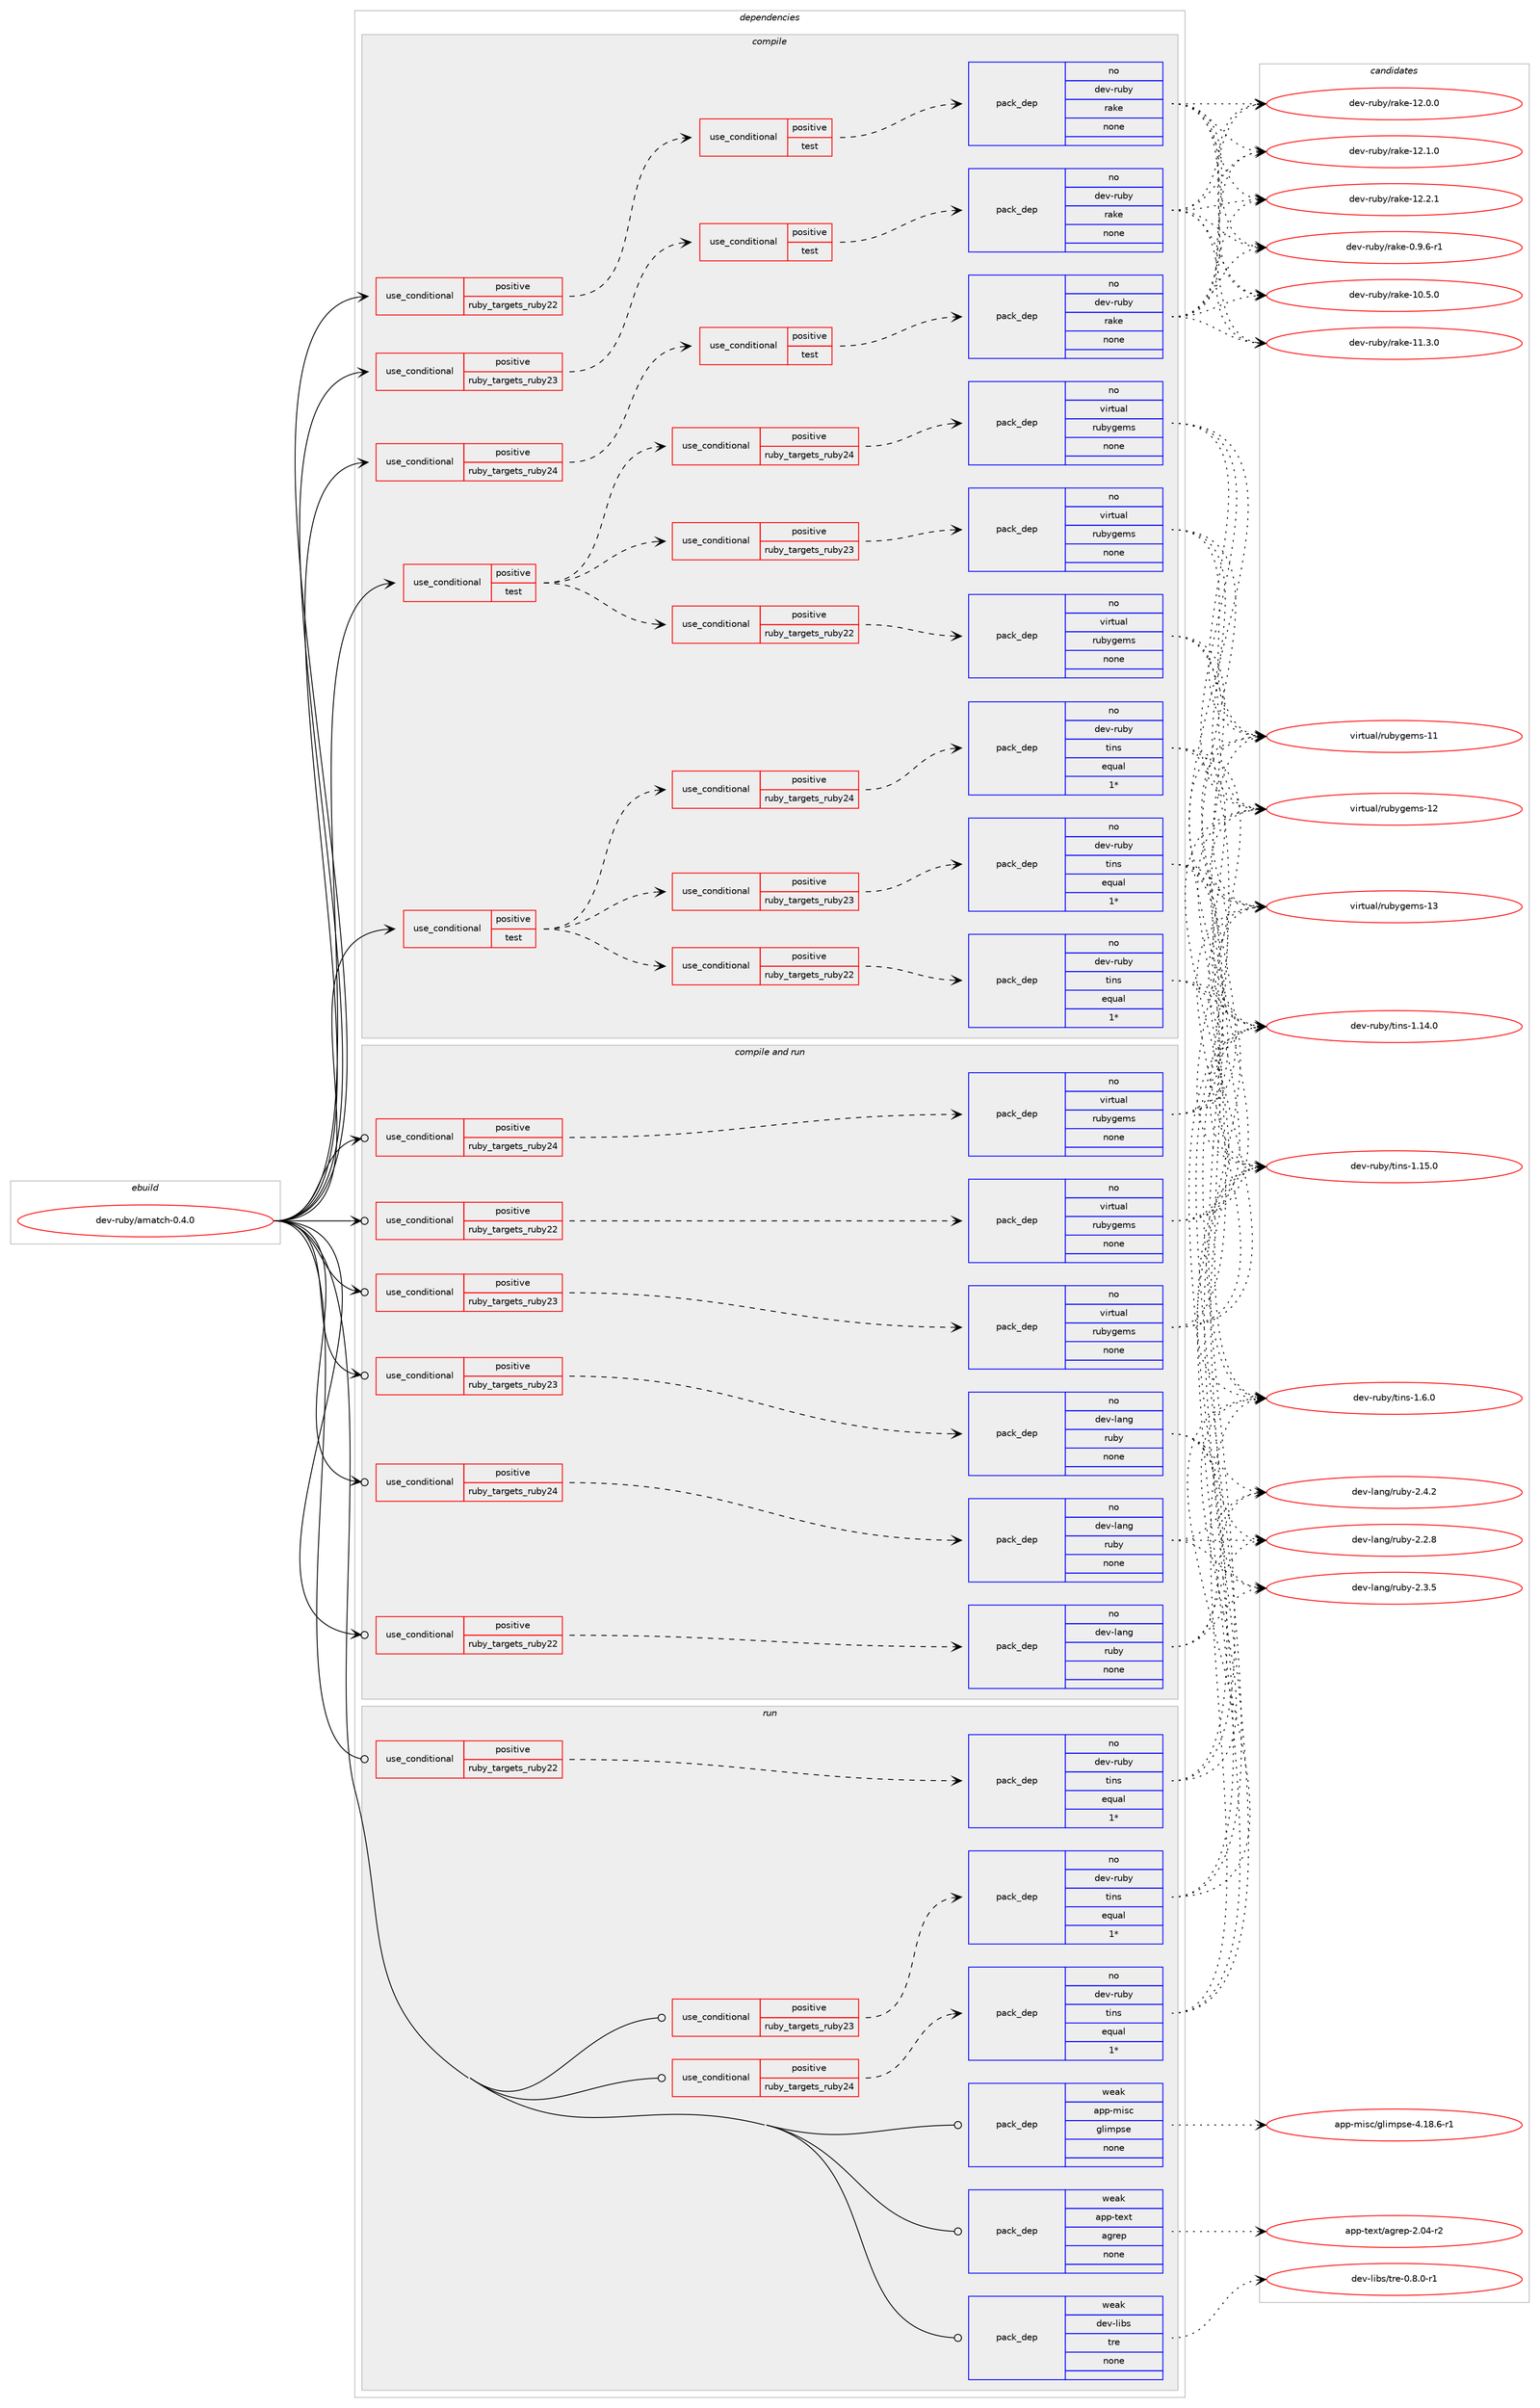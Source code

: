 digraph prolog {

# *************
# Graph options
# *************

newrank=true;
concentrate=true;
compound=true;
graph [rankdir=LR,fontname=Helvetica,fontsize=10,ranksep=1.5];#, ranksep=2.5, nodesep=0.2];
edge  [arrowhead=vee];
node  [fontname=Helvetica,fontsize=10];

# **********
# The ebuild
# **********

subgraph cluster_leftcol {
color=gray;
rank=same;
label=<<i>ebuild</i>>;
id [label="dev-ruby/amatch-0.4.0", color=red, width=4, href="../dev-ruby/amatch-0.4.0.svg"];
}

# ****************
# The dependencies
# ****************

subgraph cluster_midcol {
color=gray;
label=<<i>dependencies</i>>;
subgraph cluster_compile {
fillcolor="#eeeeee";
style=filled;
label=<<i>compile</i>>;
subgraph cond51195 {
dependency227379 [label=<<TABLE BORDER="0" CELLBORDER="1" CELLSPACING="0" CELLPADDING="4"><TR><TD ROWSPAN="3" CELLPADDING="10">use_conditional</TD></TR><TR><TD>positive</TD></TR><TR><TD>ruby_targets_ruby22</TD></TR></TABLE>>, shape=none, color=red];
subgraph cond51196 {
dependency227380 [label=<<TABLE BORDER="0" CELLBORDER="1" CELLSPACING="0" CELLPADDING="4"><TR><TD ROWSPAN="3" CELLPADDING="10">use_conditional</TD></TR><TR><TD>positive</TD></TR><TR><TD>test</TD></TR></TABLE>>, shape=none, color=red];
subgraph pack172126 {
dependency227381 [label=<<TABLE BORDER="0" CELLBORDER="1" CELLSPACING="0" CELLPADDING="4" WIDTH="220"><TR><TD ROWSPAN="6" CELLPADDING="30">pack_dep</TD></TR><TR><TD WIDTH="110">no</TD></TR><TR><TD>dev-ruby</TD></TR><TR><TD>rake</TD></TR><TR><TD>none</TD></TR><TR><TD></TD></TR></TABLE>>, shape=none, color=blue];
}
dependency227380:e -> dependency227381:w [weight=20,style="dashed",arrowhead="vee"];
}
dependency227379:e -> dependency227380:w [weight=20,style="dashed",arrowhead="vee"];
}
id:e -> dependency227379:w [weight=20,style="solid",arrowhead="vee"];
subgraph cond51197 {
dependency227382 [label=<<TABLE BORDER="0" CELLBORDER="1" CELLSPACING="0" CELLPADDING="4"><TR><TD ROWSPAN="3" CELLPADDING="10">use_conditional</TD></TR><TR><TD>positive</TD></TR><TR><TD>ruby_targets_ruby23</TD></TR></TABLE>>, shape=none, color=red];
subgraph cond51198 {
dependency227383 [label=<<TABLE BORDER="0" CELLBORDER="1" CELLSPACING="0" CELLPADDING="4"><TR><TD ROWSPAN="3" CELLPADDING="10">use_conditional</TD></TR><TR><TD>positive</TD></TR><TR><TD>test</TD></TR></TABLE>>, shape=none, color=red];
subgraph pack172127 {
dependency227384 [label=<<TABLE BORDER="0" CELLBORDER="1" CELLSPACING="0" CELLPADDING="4" WIDTH="220"><TR><TD ROWSPAN="6" CELLPADDING="30">pack_dep</TD></TR><TR><TD WIDTH="110">no</TD></TR><TR><TD>dev-ruby</TD></TR><TR><TD>rake</TD></TR><TR><TD>none</TD></TR><TR><TD></TD></TR></TABLE>>, shape=none, color=blue];
}
dependency227383:e -> dependency227384:w [weight=20,style="dashed",arrowhead="vee"];
}
dependency227382:e -> dependency227383:w [weight=20,style="dashed",arrowhead="vee"];
}
id:e -> dependency227382:w [weight=20,style="solid",arrowhead="vee"];
subgraph cond51199 {
dependency227385 [label=<<TABLE BORDER="0" CELLBORDER="1" CELLSPACING="0" CELLPADDING="4"><TR><TD ROWSPAN="3" CELLPADDING="10">use_conditional</TD></TR><TR><TD>positive</TD></TR><TR><TD>ruby_targets_ruby24</TD></TR></TABLE>>, shape=none, color=red];
subgraph cond51200 {
dependency227386 [label=<<TABLE BORDER="0" CELLBORDER="1" CELLSPACING="0" CELLPADDING="4"><TR><TD ROWSPAN="3" CELLPADDING="10">use_conditional</TD></TR><TR><TD>positive</TD></TR><TR><TD>test</TD></TR></TABLE>>, shape=none, color=red];
subgraph pack172128 {
dependency227387 [label=<<TABLE BORDER="0" CELLBORDER="1" CELLSPACING="0" CELLPADDING="4" WIDTH="220"><TR><TD ROWSPAN="6" CELLPADDING="30">pack_dep</TD></TR><TR><TD WIDTH="110">no</TD></TR><TR><TD>dev-ruby</TD></TR><TR><TD>rake</TD></TR><TR><TD>none</TD></TR><TR><TD></TD></TR></TABLE>>, shape=none, color=blue];
}
dependency227386:e -> dependency227387:w [weight=20,style="dashed",arrowhead="vee"];
}
dependency227385:e -> dependency227386:w [weight=20,style="dashed",arrowhead="vee"];
}
id:e -> dependency227385:w [weight=20,style="solid",arrowhead="vee"];
subgraph cond51201 {
dependency227388 [label=<<TABLE BORDER="0" CELLBORDER="1" CELLSPACING="0" CELLPADDING="4"><TR><TD ROWSPAN="3" CELLPADDING="10">use_conditional</TD></TR><TR><TD>positive</TD></TR><TR><TD>test</TD></TR></TABLE>>, shape=none, color=red];
subgraph cond51202 {
dependency227389 [label=<<TABLE BORDER="0" CELLBORDER="1" CELLSPACING="0" CELLPADDING="4"><TR><TD ROWSPAN="3" CELLPADDING="10">use_conditional</TD></TR><TR><TD>positive</TD></TR><TR><TD>ruby_targets_ruby22</TD></TR></TABLE>>, shape=none, color=red];
subgraph pack172129 {
dependency227390 [label=<<TABLE BORDER="0" CELLBORDER="1" CELLSPACING="0" CELLPADDING="4" WIDTH="220"><TR><TD ROWSPAN="6" CELLPADDING="30">pack_dep</TD></TR><TR><TD WIDTH="110">no</TD></TR><TR><TD>dev-ruby</TD></TR><TR><TD>tins</TD></TR><TR><TD>equal</TD></TR><TR><TD>1*</TD></TR></TABLE>>, shape=none, color=blue];
}
dependency227389:e -> dependency227390:w [weight=20,style="dashed",arrowhead="vee"];
}
dependency227388:e -> dependency227389:w [weight=20,style="dashed",arrowhead="vee"];
subgraph cond51203 {
dependency227391 [label=<<TABLE BORDER="0" CELLBORDER="1" CELLSPACING="0" CELLPADDING="4"><TR><TD ROWSPAN="3" CELLPADDING="10">use_conditional</TD></TR><TR><TD>positive</TD></TR><TR><TD>ruby_targets_ruby23</TD></TR></TABLE>>, shape=none, color=red];
subgraph pack172130 {
dependency227392 [label=<<TABLE BORDER="0" CELLBORDER="1" CELLSPACING="0" CELLPADDING="4" WIDTH="220"><TR><TD ROWSPAN="6" CELLPADDING="30">pack_dep</TD></TR><TR><TD WIDTH="110">no</TD></TR><TR><TD>dev-ruby</TD></TR><TR><TD>tins</TD></TR><TR><TD>equal</TD></TR><TR><TD>1*</TD></TR></TABLE>>, shape=none, color=blue];
}
dependency227391:e -> dependency227392:w [weight=20,style="dashed",arrowhead="vee"];
}
dependency227388:e -> dependency227391:w [weight=20,style="dashed",arrowhead="vee"];
subgraph cond51204 {
dependency227393 [label=<<TABLE BORDER="0" CELLBORDER="1" CELLSPACING="0" CELLPADDING="4"><TR><TD ROWSPAN="3" CELLPADDING="10">use_conditional</TD></TR><TR><TD>positive</TD></TR><TR><TD>ruby_targets_ruby24</TD></TR></TABLE>>, shape=none, color=red];
subgraph pack172131 {
dependency227394 [label=<<TABLE BORDER="0" CELLBORDER="1" CELLSPACING="0" CELLPADDING="4" WIDTH="220"><TR><TD ROWSPAN="6" CELLPADDING="30">pack_dep</TD></TR><TR><TD WIDTH="110">no</TD></TR><TR><TD>dev-ruby</TD></TR><TR><TD>tins</TD></TR><TR><TD>equal</TD></TR><TR><TD>1*</TD></TR></TABLE>>, shape=none, color=blue];
}
dependency227393:e -> dependency227394:w [weight=20,style="dashed",arrowhead="vee"];
}
dependency227388:e -> dependency227393:w [weight=20,style="dashed",arrowhead="vee"];
}
id:e -> dependency227388:w [weight=20,style="solid",arrowhead="vee"];
subgraph cond51205 {
dependency227395 [label=<<TABLE BORDER="0" CELLBORDER="1" CELLSPACING="0" CELLPADDING="4"><TR><TD ROWSPAN="3" CELLPADDING="10">use_conditional</TD></TR><TR><TD>positive</TD></TR><TR><TD>test</TD></TR></TABLE>>, shape=none, color=red];
subgraph cond51206 {
dependency227396 [label=<<TABLE BORDER="0" CELLBORDER="1" CELLSPACING="0" CELLPADDING="4"><TR><TD ROWSPAN="3" CELLPADDING="10">use_conditional</TD></TR><TR><TD>positive</TD></TR><TR><TD>ruby_targets_ruby22</TD></TR></TABLE>>, shape=none, color=red];
subgraph pack172132 {
dependency227397 [label=<<TABLE BORDER="0" CELLBORDER="1" CELLSPACING="0" CELLPADDING="4" WIDTH="220"><TR><TD ROWSPAN="6" CELLPADDING="30">pack_dep</TD></TR><TR><TD WIDTH="110">no</TD></TR><TR><TD>virtual</TD></TR><TR><TD>rubygems</TD></TR><TR><TD>none</TD></TR><TR><TD></TD></TR></TABLE>>, shape=none, color=blue];
}
dependency227396:e -> dependency227397:w [weight=20,style="dashed",arrowhead="vee"];
}
dependency227395:e -> dependency227396:w [weight=20,style="dashed",arrowhead="vee"];
subgraph cond51207 {
dependency227398 [label=<<TABLE BORDER="0" CELLBORDER="1" CELLSPACING="0" CELLPADDING="4"><TR><TD ROWSPAN="3" CELLPADDING="10">use_conditional</TD></TR><TR><TD>positive</TD></TR><TR><TD>ruby_targets_ruby23</TD></TR></TABLE>>, shape=none, color=red];
subgraph pack172133 {
dependency227399 [label=<<TABLE BORDER="0" CELLBORDER="1" CELLSPACING="0" CELLPADDING="4" WIDTH="220"><TR><TD ROWSPAN="6" CELLPADDING="30">pack_dep</TD></TR><TR><TD WIDTH="110">no</TD></TR><TR><TD>virtual</TD></TR><TR><TD>rubygems</TD></TR><TR><TD>none</TD></TR><TR><TD></TD></TR></TABLE>>, shape=none, color=blue];
}
dependency227398:e -> dependency227399:w [weight=20,style="dashed",arrowhead="vee"];
}
dependency227395:e -> dependency227398:w [weight=20,style="dashed",arrowhead="vee"];
subgraph cond51208 {
dependency227400 [label=<<TABLE BORDER="0" CELLBORDER="1" CELLSPACING="0" CELLPADDING="4"><TR><TD ROWSPAN="3" CELLPADDING="10">use_conditional</TD></TR><TR><TD>positive</TD></TR><TR><TD>ruby_targets_ruby24</TD></TR></TABLE>>, shape=none, color=red];
subgraph pack172134 {
dependency227401 [label=<<TABLE BORDER="0" CELLBORDER="1" CELLSPACING="0" CELLPADDING="4" WIDTH="220"><TR><TD ROWSPAN="6" CELLPADDING="30">pack_dep</TD></TR><TR><TD WIDTH="110">no</TD></TR><TR><TD>virtual</TD></TR><TR><TD>rubygems</TD></TR><TR><TD>none</TD></TR><TR><TD></TD></TR></TABLE>>, shape=none, color=blue];
}
dependency227400:e -> dependency227401:w [weight=20,style="dashed",arrowhead="vee"];
}
dependency227395:e -> dependency227400:w [weight=20,style="dashed",arrowhead="vee"];
}
id:e -> dependency227395:w [weight=20,style="solid",arrowhead="vee"];
}
subgraph cluster_compileandrun {
fillcolor="#eeeeee";
style=filled;
label=<<i>compile and run</i>>;
subgraph cond51209 {
dependency227402 [label=<<TABLE BORDER="0" CELLBORDER="1" CELLSPACING="0" CELLPADDING="4"><TR><TD ROWSPAN="3" CELLPADDING="10">use_conditional</TD></TR><TR><TD>positive</TD></TR><TR><TD>ruby_targets_ruby22</TD></TR></TABLE>>, shape=none, color=red];
subgraph pack172135 {
dependency227403 [label=<<TABLE BORDER="0" CELLBORDER="1" CELLSPACING="0" CELLPADDING="4" WIDTH="220"><TR><TD ROWSPAN="6" CELLPADDING="30">pack_dep</TD></TR><TR><TD WIDTH="110">no</TD></TR><TR><TD>dev-lang</TD></TR><TR><TD>ruby</TD></TR><TR><TD>none</TD></TR><TR><TD></TD></TR></TABLE>>, shape=none, color=blue];
}
dependency227402:e -> dependency227403:w [weight=20,style="dashed",arrowhead="vee"];
}
id:e -> dependency227402:w [weight=20,style="solid",arrowhead="odotvee"];
subgraph cond51210 {
dependency227404 [label=<<TABLE BORDER="0" CELLBORDER="1" CELLSPACING="0" CELLPADDING="4"><TR><TD ROWSPAN="3" CELLPADDING="10">use_conditional</TD></TR><TR><TD>positive</TD></TR><TR><TD>ruby_targets_ruby22</TD></TR></TABLE>>, shape=none, color=red];
subgraph pack172136 {
dependency227405 [label=<<TABLE BORDER="0" CELLBORDER="1" CELLSPACING="0" CELLPADDING="4" WIDTH="220"><TR><TD ROWSPAN="6" CELLPADDING="30">pack_dep</TD></TR><TR><TD WIDTH="110">no</TD></TR><TR><TD>virtual</TD></TR><TR><TD>rubygems</TD></TR><TR><TD>none</TD></TR><TR><TD></TD></TR></TABLE>>, shape=none, color=blue];
}
dependency227404:e -> dependency227405:w [weight=20,style="dashed",arrowhead="vee"];
}
id:e -> dependency227404:w [weight=20,style="solid",arrowhead="odotvee"];
subgraph cond51211 {
dependency227406 [label=<<TABLE BORDER="0" CELLBORDER="1" CELLSPACING="0" CELLPADDING="4"><TR><TD ROWSPAN="3" CELLPADDING="10">use_conditional</TD></TR><TR><TD>positive</TD></TR><TR><TD>ruby_targets_ruby23</TD></TR></TABLE>>, shape=none, color=red];
subgraph pack172137 {
dependency227407 [label=<<TABLE BORDER="0" CELLBORDER="1" CELLSPACING="0" CELLPADDING="4" WIDTH="220"><TR><TD ROWSPAN="6" CELLPADDING="30">pack_dep</TD></TR><TR><TD WIDTH="110">no</TD></TR><TR><TD>dev-lang</TD></TR><TR><TD>ruby</TD></TR><TR><TD>none</TD></TR><TR><TD></TD></TR></TABLE>>, shape=none, color=blue];
}
dependency227406:e -> dependency227407:w [weight=20,style="dashed",arrowhead="vee"];
}
id:e -> dependency227406:w [weight=20,style="solid",arrowhead="odotvee"];
subgraph cond51212 {
dependency227408 [label=<<TABLE BORDER="0" CELLBORDER="1" CELLSPACING="0" CELLPADDING="4"><TR><TD ROWSPAN="3" CELLPADDING="10">use_conditional</TD></TR><TR><TD>positive</TD></TR><TR><TD>ruby_targets_ruby23</TD></TR></TABLE>>, shape=none, color=red];
subgraph pack172138 {
dependency227409 [label=<<TABLE BORDER="0" CELLBORDER="1" CELLSPACING="0" CELLPADDING="4" WIDTH="220"><TR><TD ROWSPAN="6" CELLPADDING="30">pack_dep</TD></TR><TR><TD WIDTH="110">no</TD></TR><TR><TD>virtual</TD></TR><TR><TD>rubygems</TD></TR><TR><TD>none</TD></TR><TR><TD></TD></TR></TABLE>>, shape=none, color=blue];
}
dependency227408:e -> dependency227409:w [weight=20,style="dashed",arrowhead="vee"];
}
id:e -> dependency227408:w [weight=20,style="solid",arrowhead="odotvee"];
subgraph cond51213 {
dependency227410 [label=<<TABLE BORDER="0" CELLBORDER="1" CELLSPACING="0" CELLPADDING="4"><TR><TD ROWSPAN="3" CELLPADDING="10">use_conditional</TD></TR><TR><TD>positive</TD></TR><TR><TD>ruby_targets_ruby24</TD></TR></TABLE>>, shape=none, color=red];
subgraph pack172139 {
dependency227411 [label=<<TABLE BORDER="0" CELLBORDER="1" CELLSPACING="0" CELLPADDING="4" WIDTH="220"><TR><TD ROWSPAN="6" CELLPADDING="30">pack_dep</TD></TR><TR><TD WIDTH="110">no</TD></TR><TR><TD>dev-lang</TD></TR><TR><TD>ruby</TD></TR><TR><TD>none</TD></TR><TR><TD></TD></TR></TABLE>>, shape=none, color=blue];
}
dependency227410:e -> dependency227411:w [weight=20,style="dashed",arrowhead="vee"];
}
id:e -> dependency227410:w [weight=20,style="solid",arrowhead="odotvee"];
subgraph cond51214 {
dependency227412 [label=<<TABLE BORDER="0" CELLBORDER="1" CELLSPACING="0" CELLPADDING="4"><TR><TD ROWSPAN="3" CELLPADDING="10">use_conditional</TD></TR><TR><TD>positive</TD></TR><TR><TD>ruby_targets_ruby24</TD></TR></TABLE>>, shape=none, color=red];
subgraph pack172140 {
dependency227413 [label=<<TABLE BORDER="0" CELLBORDER="1" CELLSPACING="0" CELLPADDING="4" WIDTH="220"><TR><TD ROWSPAN="6" CELLPADDING="30">pack_dep</TD></TR><TR><TD WIDTH="110">no</TD></TR><TR><TD>virtual</TD></TR><TR><TD>rubygems</TD></TR><TR><TD>none</TD></TR><TR><TD></TD></TR></TABLE>>, shape=none, color=blue];
}
dependency227412:e -> dependency227413:w [weight=20,style="dashed",arrowhead="vee"];
}
id:e -> dependency227412:w [weight=20,style="solid",arrowhead="odotvee"];
}
subgraph cluster_run {
fillcolor="#eeeeee";
style=filled;
label=<<i>run</i>>;
subgraph cond51215 {
dependency227414 [label=<<TABLE BORDER="0" CELLBORDER="1" CELLSPACING="0" CELLPADDING="4"><TR><TD ROWSPAN="3" CELLPADDING="10">use_conditional</TD></TR><TR><TD>positive</TD></TR><TR><TD>ruby_targets_ruby22</TD></TR></TABLE>>, shape=none, color=red];
subgraph pack172141 {
dependency227415 [label=<<TABLE BORDER="0" CELLBORDER="1" CELLSPACING="0" CELLPADDING="4" WIDTH="220"><TR><TD ROWSPAN="6" CELLPADDING="30">pack_dep</TD></TR><TR><TD WIDTH="110">no</TD></TR><TR><TD>dev-ruby</TD></TR><TR><TD>tins</TD></TR><TR><TD>equal</TD></TR><TR><TD>1*</TD></TR></TABLE>>, shape=none, color=blue];
}
dependency227414:e -> dependency227415:w [weight=20,style="dashed",arrowhead="vee"];
}
id:e -> dependency227414:w [weight=20,style="solid",arrowhead="odot"];
subgraph cond51216 {
dependency227416 [label=<<TABLE BORDER="0" CELLBORDER="1" CELLSPACING="0" CELLPADDING="4"><TR><TD ROWSPAN="3" CELLPADDING="10">use_conditional</TD></TR><TR><TD>positive</TD></TR><TR><TD>ruby_targets_ruby23</TD></TR></TABLE>>, shape=none, color=red];
subgraph pack172142 {
dependency227417 [label=<<TABLE BORDER="0" CELLBORDER="1" CELLSPACING="0" CELLPADDING="4" WIDTH="220"><TR><TD ROWSPAN="6" CELLPADDING="30">pack_dep</TD></TR><TR><TD WIDTH="110">no</TD></TR><TR><TD>dev-ruby</TD></TR><TR><TD>tins</TD></TR><TR><TD>equal</TD></TR><TR><TD>1*</TD></TR></TABLE>>, shape=none, color=blue];
}
dependency227416:e -> dependency227417:w [weight=20,style="dashed",arrowhead="vee"];
}
id:e -> dependency227416:w [weight=20,style="solid",arrowhead="odot"];
subgraph cond51217 {
dependency227418 [label=<<TABLE BORDER="0" CELLBORDER="1" CELLSPACING="0" CELLPADDING="4"><TR><TD ROWSPAN="3" CELLPADDING="10">use_conditional</TD></TR><TR><TD>positive</TD></TR><TR><TD>ruby_targets_ruby24</TD></TR></TABLE>>, shape=none, color=red];
subgraph pack172143 {
dependency227419 [label=<<TABLE BORDER="0" CELLBORDER="1" CELLSPACING="0" CELLPADDING="4" WIDTH="220"><TR><TD ROWSPAN="6" CELLPADDING="30">pack_dep</TD></TR><TR><TD WIDTH="110">no</TD></TR><TR><TD>dev-ruby</TD></TR><TR><TD>tins</TD></TR><TR><TD>equal</TD></TR><TR><TD>1*</TD></TR></TABLE>>, shape=none, color=blue];
}
dependency227418:e -> dependency227419:w [weight=20,style="dashed",arrowhead="vee"];
}
id:e -> dependency227418:w [weight=20,style="solid",arrowhead="odot"];
subgraph pack172144 {
dependency227420 [label=<<TABLE BORDER="0" CELLBORDER="1" CELLSPACING="0" CELLPADDING="4" WIDTH="220"><TR><TD ROWSPAN="6" CELLPADDING="30">pack_dep</TD></TR><TR><TD WIDTH="110">weak</TD></TR><TR><TD>app-misc</TD></TR><TR><TD>glimpse</TD></TR><TR><TD>none</TD></TR><TR><TD></TD></TR></TABLE>>, shape=none, color=blue];
}
id:e -> dependency227420:w [weight=20,style="solid",arrowhead="odot"];
subgraph pack172145 {
dependency227421 [label=<<TABLE BORDER="0" CELLBORDER="1" CELLSPACING="0" CELLPADDING="4" WIDTH="220"><TR><TD ROWSPAN="6" CELLPADDING="30">pack_dep</TD></TR><TR><TD WIDTH="110">weak</TD></TR><TR><TD>app-text</TD></TR><TR><TD>agrep</TD></TR><TR><TD>none</TD></TR><TR><TD></TD></TR></TABLE>>, shape=none, color=blue];
}
id:e -> dependency227421:w [weight=20,style="solid",arrowhead="odot"];
subgraph pack172146 {
dependency227422 [label=<<TABLE BORDER="0" CELLBORDER="1" CELLSPACING="0" CELLPADDING="4" WIDTH="220"><TR><TD ROWSPAN="6" CELLPADDING="30">pack_dep</TD></TR><TR><TD WIDTH="110">weak</TD></TR><TR><TD>dev-libs</TD></TR><TR><TD>tre</TD></TR><TR><TD>none</TD></TR><TR><TD></TD></TR></TABLE>>, shape=none, color=blue];
}
id:e -> dependency227422:w [weight=20,style="solid",arrowhead="odot"];
}
}

# **************
# The candidates
# **************

subgraph cluster_choices {
rank=same;
color=gray;
label=<<i>candidates</i>>;

subgraph choice172126 {
color=black;
nodesep=1;
choice100101118451141179812147114971071014548465746544511449 [label="dev-ruby/rake-0.9.6-r1", color=red, width=4,href="../dev-ruby/rake-0.9.6-r1.svg"];
choice1001011184511411798121471149710710145494846534648 [label="dev-ruby/rake-10.5.0", color=red, width=4,href="../dev-ruby/rake-10.5.0.svg"];
choice1001011184511411798121471149710710145494946514648 [label="dev-ruby/rake-11.3.0", color=red, width=4,href="../dev-ruby/rake-11.3.0.svg"];
choice1001011184511411798121471149710710145495046484648 [label="dev-ruby/rake-12.0.0", color=red, width=4,href="../dev-ruby/rake-12.0.0.svg"];
choice1001011184511411798121471149710710145495046494648 [label="dev-ruby/rake-12.1.0", color=red, width=4,href="../dev-ruby/rake-12.1.0.svg"];
choice1001011184511411798121471149710710145495046504649 [label="dev-ruby/rake-12.2.1", color=red, width=4,href="../dev-ruby/rake-12.2.1.svg"];
dependency227381:e -> choice100101118451141179812147114971071014548465746544511449:w [style=dotted,weight="100"];
dependency227381:e -> choice1001011184511411798121471149710710145494846534648:w [style=dotted,weight="100"];
dependency227381:e -> choice1001011184511411798121471149710710145494946514648:w [style=dotted,weight="100"];
dependency227381:e -> choice1001011184511411798121471149710710145495046484648:w [style=dotted,weight="100"];
dependency227381:e -> choice1001011184511411798121471149710710145495046494648:w [style=dotted,weight="100"];
dependency227381:e -> choice1001011184511411798121471149710710145495046504649:w [style=dotted,weight="100"];
}
subgraph choice172127 {
color=black;
nodesep=1;
choice100101118451141179812147114971071014548465746544511449 [label="dev-ruby/rake-0.9.6-r1", color=red, width=4,href="../dev-ruby/rake-0.9.6-r1.svg"];
choice1001011184511411798121471149710710145494846534648 [label="dev-ruby/rake-10.5.0", color=red, width=4,href="../dev-ruby/rake-10.5.0.svg"];
choice1001011184511411798121471149710710145494946514648 [label="dev-ruby/rake-11.3.0", color=red, width=4,href="../dev-ruby/rake-11.3.0.svg"];
choice1001011184511411798121471149710710145495046484648 [label="dev-ruby/rake-12.0.0", color=red, width=4,href="../dev-ruby/rake-12.0.0.svg"];
choice1001011184511411798121471149710710145495046494648 [label="dev-ruby/rake-12.1.0", color=red, width=4,href="../dev-ruby/rake-12.1.0.svg"];
choice1001011184511411798121471149710710145495046504649 [label="dev-ruby/rake-12.2.1", color=red, width=4,href="../dev-ruby/rake-12.2.1.svg"];
dependency227384:e -> choice100101118451141179812147114971071014548465746544511449:w [style=dotted,weight="100"];
dependency227384:e -> choice1001011184511411798121471149710710145494846534648:w [style=dotted,weight="100"];
dependency227384:e -> choice1001011184511411798121471149710710145494946514648:w [style=dotted,weight="100"];
dependency227384:e -> choice1001011184511411798121471149710710145495046484648:w [style=dotted,weight="100"];
dependency227384:e -> choice1001011184511411798121471149710710145495046494648:w [style=dotted,weight="100"];
dependency227384:e -> choice1001011184511411798121471149710710145495046504649:w [style=dotted,weight="100"];
}
subgraph choice172128 {
color=black;
nodesep=1;
choice100101118451141179812147114971071014548465746544511449 [label="dev-ruby/rake-0.9.6-r1", color=red, width=4,href="../dev-ruby/rake-0.9.6-r1.svg"];
choice1001011184511411798121471149710710145494846534648 [label="dev-ruby/rake-10.5.0", color=red, width=4,href="../dev-ruby/rake-10.5.0.svg"];
choice1001011184511411798121471149710710145494946514648 [label="dev-ruby/rake-11.3.0", color=red, width=4,href="../dev-ruby/rake-11.3.0.svg"];
choice1001011184511411798121471149710710145495046484648 [label="dev-ruby/rake-12.0.0", color=red, width=4,href="../dev-ruby/rake-12.0.0.svg"];
choice1001011184511411798121471149710710145495046494648 [label="dev-ruby/rake-12.1.0", color=red, width=4,href="../dev-ruby/rake-12.1.0.svg"];
choice1001011184511411798121471149710710145495046504649 [label="dev-ruby/rake-12.2.1", color=red, width=4,href="../dev-ruby/rake-12.2.1.svg"];
dependency227387:e -> choice100101118451141179812147114971071014548465746544511449:w [style=dotted,weight="100"];
dependency227387:e -> choice1001011184511411798121471149710710145494846534648:w [style=dotted,weight="100"];
dependency227387:e -> choice1001011184511411798121471149710710145494946514648:w [style=dotted,weight="100"];
dependency227387:e -> choice1001011184511411798121471149710710145495046484648:w [style=dotted,weight="100"];
dependency227387:e -> choice1001011184511411798121471149710710145495046494648:w [style=dotted,weight="100"];
dependency227387:e -> choice1001011184511411798121471149710710145495046504649:w [style=dotted,weight="100"];
}
subgraph choice172129 {
color=black;
nodesep=1;
choice10010111845114117981214711610511011545494649524648 [label="dev-ruby/tins-1.14.0", color=red, width=4,href="../dev-ruby/tins-1.14.0.svg"];
choice10010111845114117981214711610511011545494649534648 [label="dev-ruby/tins-1.15.0", color=red, width=4,href="../dev-ruby/tins-1.15.0.svg"];
choice100101118451141179812147116105110115454946544648 [label="dev-ruby/tins-1.6.0", color=red, width=4,href="../dev-ruby/tins-1.6.0.svg"];
dependency227390:e -> choice10010111845114117981214711610511011545494649524648:w [style=dotted,weight="100"];
dependency227390:e -> choice10010111845114117981214711610511011545494649534648:w [style=dotted,weight="100"];
dependency227390:e -> choice100101118451141179812147116105110115454946544648:w [style=dotted,weight="100"];
}
subgraph choice172130 {
color=black;
nodesep=1;
choice10010111845114117981214711610511011545494649524648 [label="dev-ruby/tins-1.14.0", color=red, width=4,href="../dev-ruby/tins-1.14.0.svg"];
choice10010111845114117981214711610511011545494649534648 [label="dev-ruby/tins-1.15.0", color=red, width=4,href="../dev-ruby/tins-1.15.0.svg"];
choice100101118451141179812147116105110115454946544648 [label="dev-ruby/tins-1.6.0", color=red, width=4,href="../dev-ruby/tins-1.6.0.svg"];
dependency227392:e -> choice10010111845114117981214711610511011545494649524648:w [style=dotted,weight="100"];
dependency227392:e -> choice10010111845114117981214711610511011545494649534648:w [style=dotted,weight="100"];
dependency227392:e -> choice100101118451141179812147116105110115454946544648:w [style=dotted,weight="100"];
}
subgraph choice172131 {
color=black;
nodesep=1;
choice10010111845114117981214711610511011545494649524648 [label="dev-ruby/tins-1.14.0", color=red, width=4,href="../dev-ruby/tins-1.14.0.svg"];
choice10010111845114117981214711610511011545494649534648 [label="dev-ruby/tins-1.15.0", color=red, width=4,href="../dev-ruby/tins-1.15.0.svg"];
choice100101118451141179812147116105110115454946544648 [label="dev-ruby/tins-1.6.0", color=red, width=4,href="../dev-ruby/tins-1.6.0.svg"];
dependency227394:e -> choice10010111845114117981214711610511011545494649524648:w [style=dotted,weight="100"];
dependency227394:e -> choice10010111845114117981214711610511011545494649534648:w [style=dotted,weight="100"];
dependency227394:e -> choice100101118451141179812147116105110115454946544648:w [style=dotted,weight="100"];
}
subgraph choice172132 {
color=black;
nodesep=1;
choice118105114116117971084711411798121103101109115454949 [label="virtual/rubygems-11", color=red, width=4,href="../virtual/rubygems-11.svg"];
choice118105114116117971084711411798121103101109115454950 [label="virtual/rubygems-12", color=red, width=4,href="../virtual/rubygems-12.svg"];
choice118105114116117971084711411798121103101109115454951 [label="virtual/rubygems-13", color=red, width=4,href="../virtual/rubygems-13.svg"];
dependency227397:e -> choice118105114116117971084711411798121103101109115454949:w [style=dotted,weight="100"];
dependency227397:e -> choice118105114116117971084711411798121103101109115454950:w [style=dotted,weight="100"];
dependency227397:e -> choice118105114116117971084711411798121103101109115454951:w [style=dotted,weight="100"];
}
subgraph choice172133 {
color=black;
nodesep=1;
choice118105114116117971084711411798121103101109115454949 [label="virtual/rubygems-11", color=red, width=4,href="../virtual/rubygems-11.svg"];
choice118105114116117971084711411798121103101109115454950 [label="virtual/rubygems-12", color=red, width=4,href="../virtual/rubygems-12.svg"];
choice118105114116117971084711411798121103101109115454951 [label="virtual/rubygems-13", color=red, width=4,href="../virtual/rubygems-13.svg"];
dependency227399:e -> choice118105114116117971084711411798121103101109115454949:w [style=dotted,weight="100"];
dependency227399:e -> choice118105114116117971084711411798121103101109115454950:w [style=dotted,weight="100"];
dependency227399:e -> choice118105114116117971084711411798121103101109115454951:w [style=dotted,weight="100"];
}
subgraph choice172134 {
color=black;
nodesep=1;
choice118105114116117971084711411798121103101109115454949 [label="virtual/rubygems-11", color=red, width=4,href="../virtual/rubygems-11.svg"];
choice118105114116117971084711411798121103101109115454950 [label="virtual/rubygems-12", color=red, width=4,href="../virtual/rubygems-12.svg"];
choice118105114116117971084711411798121103101109115454951 [label="virtual/rubygems-13", color=red, width=4,href="../virtual/rubygems-13.svg"];
dependency227401:e -> choice118105114116117971084711411798121103101109115454949:w [style=dotted,weight="100"];
dependency227401:e -> choice118105114116117971084711411798121103101109115454950:w [style=dotted,weight="100"];
dependency227401:e -> choice118105114116117971084711411798121103101109115454951:w [style=dotted,weight="100"];
}
subgraph choice172135 {
color=black;
nodesep=1;
choice10010111845108971101034711411798121455046504656 [label="dev-lang/ruby-2.2.8", color=red, width=4,href="../dev-lang/ruby-2.2.8.svg"];
choice10010111845108971101034711411798121455046514653 [label="dev-lang/ruby-2.3.5", color=red, width=4,href="../dev-lang/ruby-2.3.5.svg"];
choice10010111845108971101034711411798121455046524650 [label="dev-lang/ruby-2.4.2", color=red, width=4,href="../dev-lang/ruby-2.4.2.svg"];
dependency227403:e -> choice10010111845108971101034711411798121455046504656:w [style=dotted,weight="100"];
dependency227403:e -> choice10010111845108971101034711411798121455046514653:w [style=dotted,weight="100"];
dependency227403:e -> choice10010111845108971101034711411798121455046524650:w [style=dotted,weight="100"];
}
subgraph choice172136 {
color=black;
nodesep=1;
choice118105114116117971084711411798121103101109115454949 [label="virtual/rubygems-11", color=red, width=4,href="../virtual/rubygems-11.svg"];
choice118105114116117971084711411798121103101109115454950 [label="virtual/rubygems-12", color=red, width=4,href="../virtual/rubygems-12.svg"];
choice118105114116117971084711411798121103101109115454951 [label="virtual/rubygems-13", color=red, width=4,href="../virtual/rubygems-13.svg"];
dependency227405:e -> choice118105114116117971084711411798121103101109115454949:w [style=dotted,weight="100"];
dependency227405:e -> choice118105114116117971084711411798121103101109115454950:w [style=dotted,weight="100"];
dependency227405:e -> choice118105114116117971084711411798121103101109115454951:w [style=dotted,weight="100"];
}
subgraph choice172137 {
color=black;
nodesep=1;
choice10010111845108971101034711411798121455046504656 [label="dev-lang/ruby-2.2.8", color=red, width=4,href="../dev-lang/ruby-2.2.8.svg"];
choice10010111845108971101034711411798121455046514653 [label="dev-lang/ruby-2.3.5", color=red, width=4,href="../dev-lang/ruby-2.3.5.svg"];
choice10010111845108971101034711411798121455046524650 [label="dev-lang/ruby-2.4.2", color=red, width=4,href="../dev-lang/ruby-2.4.2.svg"];
dependency227407:e -> choice10010111845108971101034711411798121455046504656:w [style=dotted,weight="100"];
dependency227407:e -> choice10010111845108971101034711411798121455046514653:w [style=dotted,weight="100"];
dependency227407:e -> choice10010111845108971101034711411798121455046524650:w [style=dotted,weight="100"];
}
subgraph choice172138 {
color=black;
nodesep=1;
choice118105114116117971084711411798121103101109115454949 [label="virtual/rubygems-11", color=red, width=4,href="../virtual/rubygems-11.svg"];
choice118105114116117971084711411798121103101109115454950 [label="virtual/rubygems-12", color=red, width=4,href="../virtual/rubygems-12.svg"];
choice118105114116117971084711411798121103101109115454951 [label="virtual/rubygems-13", color=red, width=4,href="../virtual/rubygems-13.svg"];
dependency227409:e -> choice118105114116117971084711411798121103101109115454949:w [style=dotted,weight="100"];
dependency227409:e -> choice118105114116117971084711411798121103101109115454950:w [style=dotted,weight="100"];
dependency227409:e -> choice118105114116117971084711411798121103101109115454951:w [style=dotted,weight="100"];
}
subgraph choice172139 {
color=black;
nodesep=1;
choice10010111845108971101034711411798121455046504656 [label="dev-lang/ruby-2.2.8", color=red, width=4,href="../dev-lang/ruby-2.2.8.svg"];
choice10010111845108971101034711411798121455046514653 [label="dev-lang/ruby-2.3.5", color=red, width=4,href="../dev-lang/ruby-2.3.5.svg"];
choice10010111845108971101034711411798121455046524650 [label="dev-lang/ruby-2.4.2", color=red, width=4,href="../dev-lang/ruby-2.4.2.svg"];
dependency227411:e -> choice10010111845108971101034711411798121455046504656:w [style=dotted,weight="100"];
dependency227411:e -> choice10010111845108971101034711411798121455046514653:w [style=dotted,weight="100"];
dependency227411:e -> choice10010111845108971101034711411798121455046524650:w [style=dotted,weight="100"];
}
subgraph choice172140 {
color=black;
nodesep=1;
choice118105114116117971084711411798121103101109115454949 [label="virtual/rubygems-11", color=red, width=4,href="../virtual/rubygems-11.svg"];
choice118105114116117971084711411798121103101109115454950 [label="virtual/rubygems-12", color=red, width=4,href="../virtual/rubygems-12.svg"];
choice118105114116117971084711411798121103101109115454951 [label="virtual/rubygems-13", color=red, width=4,href="../virtual/rubygems-13.svg"];
dependency227413:e -> choice118105114116117971084711411798121103101109115454949:w [style=dotted,weight="100"];
dependency227413:e -> choice118105114116117971084711411798121103101109115454950:w [style=dotted,weight="100"];
dependency227413:e -> choice118105114116117971084711411798121103101109115454951:w [style=dotted,weight="100"];
}
subgraph choice172141 {
color=black;
nodesep=1;
choice10010111845114117981214711610511011545494649524648 [label="dev-ruby/tins-1.14.0", color=red, width=4,href="../dev-ruby/tins-1.14.0.svg"];
choice10010111845114117981214711610511011545494649534648 [label="dev-ruby/tins-1.15.0", color=red, width=4,href="../dev-ruby/tins-1.15.0.svg"];
choice100101118451141179812147116105110115454946544648 [label="dev-ruby/tins-1.6.0", color=red, width=4,href="../dev-ruby/tins-1.6.0.svg"];
dependency227415:e -> choice10010111845114117981214711610511011545494649524648:w [style=dotted,weight="100"];
dependency227415:e -> choice10010111845114117981214711610511011545494649534648:w [style=dotted,weight="100"];
dependency227415:e -> choice100101118451141179812147116105110115454946544648:w [style=dotted,weight="100"];
}
subgraph choice172142 {
color=black;
nodesep=1;
choice10010111845114117981214711610511011545494649524648 [label="dev-ruby/tins-1.14.0", color=red, width=4,href="../dev-ruby/tins-1.14.0.svg"];
choice10010111845114117981214711610511011545494649534648 [label="dev-ruby/tins-1.15.0", color=red, width=4,href="../dev-ruby/tins-1.15.0.svg"];
choice100101118451141179812147116105110115454946544648 [label="dev-ruby/tins-1.6.0", color=red, width=4,href="../dev-ruby/tins-1.6.0.svg"];
dependency227417:e -> choice10010111845114117981214711610511011545494649524648:w [style=dotted,weight="100"];
dependency227417:e -> choice10010111845114117981214711610511011545494649534648:w [style=dotted,weight="100"];
dependency227417:e -> choice100101118451141179812147116105110115454946544648:w [style=dotted,weight="100"];
}
subgraph choice172143 {
color=black;
nodesep=1;
choice10010111845114117981214711610511011545494649524648 [label="dev-ruby/tins-1.14.0", color=red, width=4,href="../dev-ruby/tins-1.14.0.svg"];
choice10010111845114117981214711610511011545494649534648 [label="dev-ruby/tins-1.15.0", color=red, width=4,href="../dev-ruby/tins-1.15.0.svg"];
choice100101118451141179812147116105110115454946544648 [label="dev-ruby/tins-1.6.0", color=red, width=4,href="../dev-ruby/tins-1.6.0.svg"];
dependency227419:e -> choice10010111845114117981214711610511011545494649524648:w [style=dotted,weight="100"];
dependency227419:e -> choice10010111845114117981214711610511011545494649534648:w [style=dotted,weight="100"];
dependency227419:e -> choice100101118451141179812147116105110115454946544648:w [style=dotted,weight="100"];
}
subgraph choice172144 {
color=black;
nodesep=1;
choice97112112451091051159947103108105109112115101455246495646544511449 [label="app-misc/glimpse-4.18.6-r1", color=red, width=4,href="../app-misc/glimpse-4.18.6-r1.svg"];
dependency227420:e -> choice97112112451091051159947103108105109112115101455246495646544511449:w [style=dotted,weight="100"];
}
subgraph choice172145 {
color=black;
nodesep=1;
choice9711211245116101120116479710311410111245504648524511450 [label="app-text/agrep-2.04-r2", color=red, width=4,href="../app-text/agrep-2.04-r2.svg"];
dependency227421:e -> choice9711211245116101120116479710311410111245504648524511450:w [style=dotted,weight="100"];
}
subgraph choice172146 {
color=black;
nodesep=1;
choice1001011184510810598115471161141014548465646484511449 [label="dev-libs/tre-0.8.0-r1", color=red, width=4,href="../dev-libs/tre-0.8.0-r1.svg"];
dependency227422:e -> choice1001011184510810598115471161141014548465646484511449:w [style=dotted,weight="100"];
}
}

}

